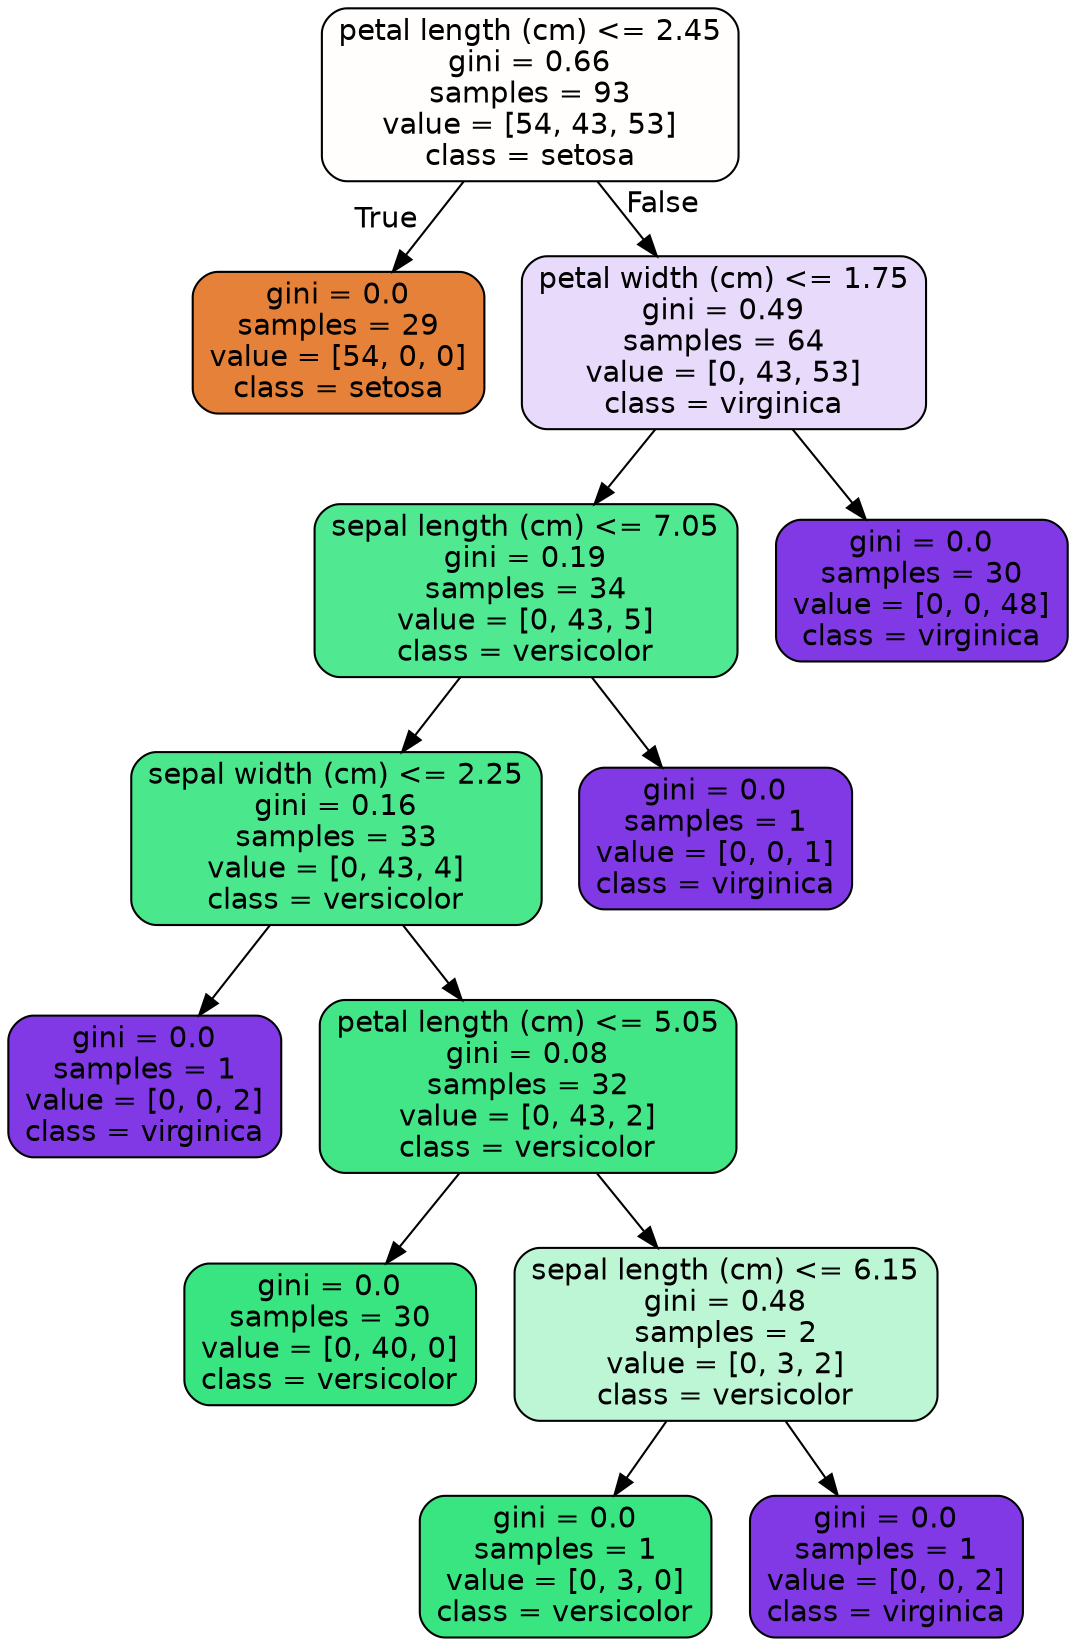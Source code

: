 digraph Tree {
node [shape=box, style="filled, rounded", color="black", fontname=helvetica] ;
edge [fontname=helvetica] ;
0 [label="petal length (cm) <= 2.45\ngini = 0.66\nsamples = 93\nvalue = [54, 43, 53]\nclass = setosa", fillcolor="#fffefd"] ;
1 [label="gini = 0.0\nsamples = 29\nvalue = [54, 0, 0]\nclass = setosa", fillcolor="#e58139"] ;
0 -> 1 [labeldistance=2.5, labelangle=45, headlabel="True"] ;
2 [label="petal width (cm) <= 1.75\ngini = 0.49\nsamples = 64\nvalue = [0, 43, 53]\nclass = virginica", fillcolor="#e7dafa"] ;
0 -> 2 [labeldistance=2.5, labelangle=-45, headlabel="False"] ;
3 [label="sepal length (cm) <= 7.05\ngini = 0.19\nsamples = 34\nvalue = [0, 43, 5]\nclass = versicolor", fillcolor="#50e890"] ;
2 -> 3 ;
4 [label="sepal width (cm) <= 2.25\ngini = 0.16\nsamples = 33\nvalue = [0, 43, 4]\nclass = versicolor", fillcolor="#4be78d"] ;
3 -> 4 ;
5 [label="gini = 0.0\nsamples = 1\nvalue = [0, 0, 2]\nclass = virginica", fillcolor="#8139e5"] ;
4 -> 5 ;
6 [label="petal length (cm) <= 5.05\ngini = 0.08\nsamples = 32\nvalue = [0, 43, 2]\nclass = versicolor", fillcolor="#42e687"] ;
4 -> 6 ;
7 [label="gini = 0.0\nsamples = 30\nvalue = [0, 40, 0]\nclass = versicolor", fillcolor="#39e581"] ;
6 -> 7 ;
8 [label="sepal length (cm) <= 6.15\ngini = 0.48\nsamples = 2\nvalue = [0, 3, 2]\nclass = versicolor", fillcolor="#bdf6d5"] ;
6 -> 8 ;
9 [label="gini = 0.0\nsamples = 1\nvalue = [0, 3, 0]\nclass = versicolor", fillcolor="#39e581"] ;
8 -> 9 ;
10 [label="gini = 0.0\nsamples = 1\nvalue = [0, 0, 2]\nclass = virginica", fillcolor="#8139e5"] ;
8 -> 10 ;
11 [label="gini = 0.0\nsamples = 1\nvalue = [0, 0, 1]\nclass = virginica", fillcolor="#8139e5"] ;
3 -> 11 ;
12 [label="gini = 0.0\nsamples = 30\nvalue = [0, 0, 48]\nclass = virginica", fillcolor="#8139e5"] ;
2 -> 12 ;
}